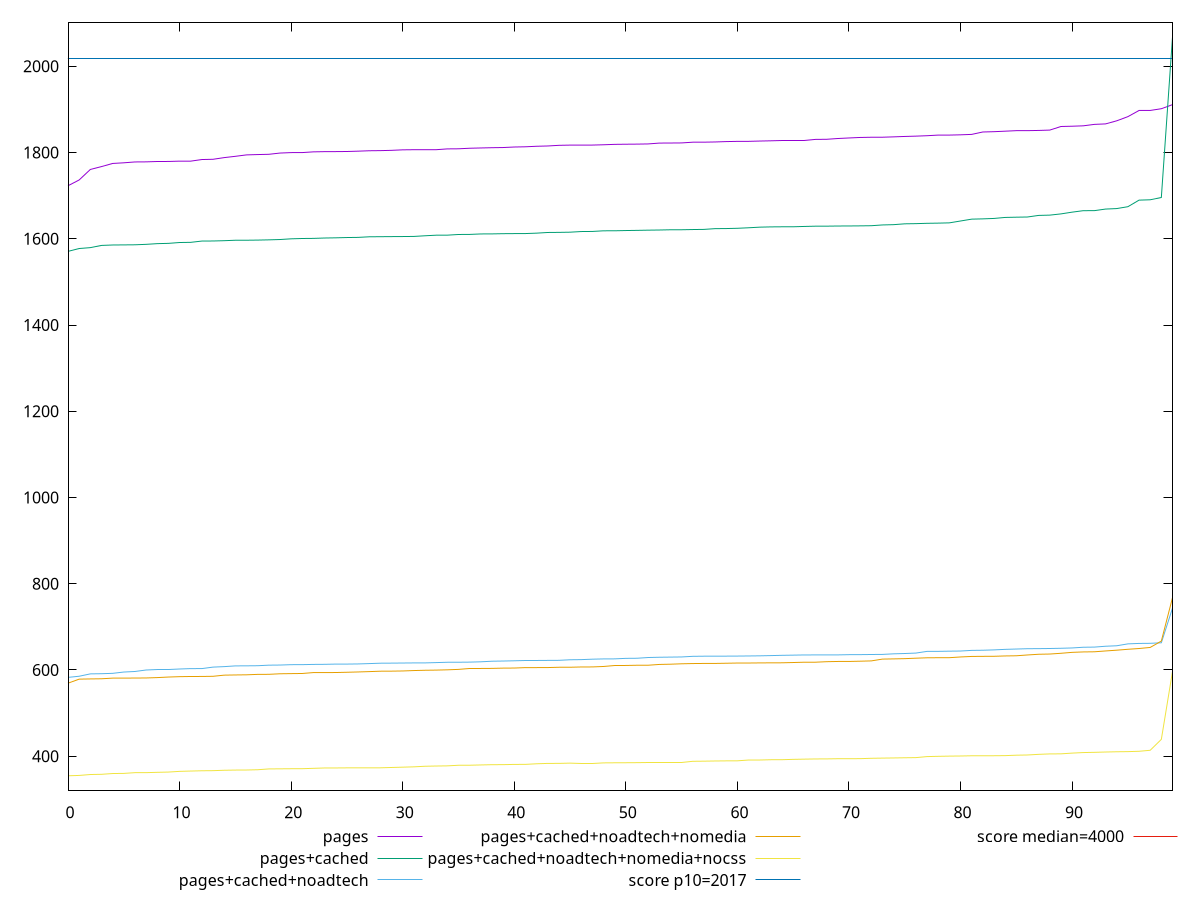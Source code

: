 reset

$pages <<EOF
0 1723.044000000001
1 1736.4240000000025
2 1760.804000000002
3 1767.4280000000028
4 1774.724000000005
5 1776.2200000000016
6 1778.2160000000026
7 1778.404000000002
8 1779.240000000003
9 1779.3360000000032
10 1780.076000000003
11 1780.0840000000019
12 1783.7960000000026
13 1784.3960000000036
14 1788.2600000000032
15 1791.268000000002
16 1794.5760000000018
17 1795.3400000000022
18 1795.944000000003
19 1798.8320000000033
20 1799.8800000000035
21 1799.9560000000033
22 1801.6120000000017
23 1802.1000000000024
24 1802.2040000000025
25 1802.4400000000019
26 1803.2160000000015
27 1804.1640000000018
28 1804.472000000002
29 1805.132000000003
30 1806.3040000000037
31 1806.6040000000025
32 1806.6120000000026
33 1806.6280000000024
34 1808.4920000000016
35 1808.7280000000014
36 1809.992
37 1810.6360000000016
38 1811.2400000000025
39 1811.6320000000007
40 1812.8480000000025
41 1813.3720000000026
42 1814.580000000003
43 1815.2480000000014
44 1816.748000000002
45 1817.2560000000049
46 1817.336000000002
47 1817.3520000000012
48 1818.0480000000011
49 1818.9920000000022
50 1819.3240000000026
51 1819.5600000000024
52 1820.0080000000016
53 1821.956000000003
54 1822.1040000000025
55 1822.336000000003
56 1824.0240000000017
57 1824.0560000000012
58 1824.5480000000023
59 1825.4360000000029
60 1825.936000000002
61 1825.9920000000036
62 1826.6920000000018
63 1827.2440000000033
64 1827.6320000000019
65 1827.640000000003
66 1828.0120000000015
67 1830.508000000003
68 1830.7720000000036
69 1832.568000000002
70 1833.828000000004
71 1835.0000000000036
72 1835.5000000000014
73 1835.5560000000012
74 1836.3760000000038
75 1837.3360000000023
76 1838.0760000000018
77 1839.0560000000005
78 1840.5000000000016
79 1840.512000000004
80 1841.1360000000032
81 1842.1240000000012
82 1847.704000000003
83 1848.4000000000021
84 1849.5680000000011
85 1850.7760000000014
86 1850.796000000002
87 1851.2800000000022
88 1852.112
89 1860.440000000002
90 1861.072000000002
91 1861.9840000000015
92 1865.3360000000014
93 1866.4560000000015
94 1873.616000000003
95 1883.2720000000006
96 1897.616000000003
97 1897.6640000000011
98 1901.6600000000037
99 1911.156000000001
EOF

$pagesCached <<EOF
0 1570.7960000000007
1 1577.4079999999985
2 1579.4600000000005
3 1584.600000000001
4 1585.5760000000002
5 1585.8119999999988
6 1586.0559999999996
7 1587.0920000000021
8 1588.724000000001
9 1589.356
10 1591.3400000000008
11 1591.7360000000008
12 1594.7079999999994
13 1594.876000000001
14 1595.5680000000004
15 1596.6040000000019
16 1596.6359999999986
17 1596.9519999999995
18 1597.5199999999995
19 1598.2719999999988
20 1599.92
21 1600.652
22 1600.9160000000031
23 1601.7760000000005
24 1602.228
25 1602.8800000000006
26 1603.2280000000003
27 1604.6120000000005
28 1604.8319999999999
29 1605.0440000000003
30 1605.204000000001
31 1605.4440000000009
32 1606.9759999999992
33 1608.3199999999988
34 1608.3880000000004
35 1609.9640000000002
36 1610.1159999999988
37 1611.2279999999994
38 1611.3400000000006
39 1611.8280000000002
40 1612.0280000000014
41 1612.112
42 1613.0560000000012
43 1614.6160000000007
44 1614.8560000000014
45 1615.2960000000007
46 1616.7880000000007
47 1617.008
48 1618.4880000000007
49 1618.5359999999996
50 1619.1040000000023
51 1619.4920000000004
52 1619.9840000000015
53 1620.340000000001
54 1620.899999999998
55 1620.9359999999995
56 1621.444
57 1621.7680000000012
58 1623.5079999999998
59 1623.7360000000008
60 1624.324
61 1625.5200000000002
62 1626.9560000000035
63 1627.58
64 1627.8040000000012
65 1627.8359999999993
66 1628.6119999999999
67 1629.2079999999994
68 1629.2600000000007
69 1629.6040000000007
70 1629.72
71 1629.9640000000009
72 1630.3079999999998
73 1632.08
74 1632.7439999999997
75 1634.6960000000013
76 1635.1159999999995
77 1635.8760000000025
78 1636.2960000000005
79 1636.9280000000008
80 1641.2520000000018
81 1645.5439999999994
82 1646.1880000000008
83 1647.1719999999991
84 1649.5000000000014
85 1650.071999999999
86 1650.5240000000013
87 1654.1920000000011
88 1654.8680000000002
89 1657.704000000001
90 1661.748
91 1665.1679999999988
92 1665.256000000001
93 1668.9240000000027
94 1670.0800000000004
95 1674.3880000000004
96 1689.628000000001
97 1690.4520000000002
98 1695.7800000000027
99 2067.8520000000026
EOF

$pagesCachedNoadtech <<EOF
0 582.7040000000002
1 585.3240000000004
2 590.8240000000005
3 591.2200000000004
4 592.0640000000004
5 595.0800000000004
6 596.3800000000001
7 599.7920000000006
8 600.9000000000002
9 600.9160000000003
10 602.1320000000002
11 603.0480000000003
12 603.0640000000004
13 606.5280000000005
14 607.6360000000005
15 609.3440000000006
16 609.4760000000003
17 609.7480000000003
18 611.0280000000005
19 611.2960000000006
20 612.1720000000006
21 612.2560000000003
22 612.7720000000004
23 612.9680000000003
24 613.5120000000004
25 613.5240000000002
26 613.8720000000003
27 614.6920000000007
28 615.5640000000006
29 615.7479999999998
30 615.9880000000002
31 616.2400000000004
32 616.2840000000006
33 616.9800000000006
34 617.7440000000006
35 617.8160000000005
36 618.0880000000006
37 618.816
38 620.1840000000002
39 620.6160000000002
40 621.1800000000004
41 621.8400000000004
42 621.8960000000008
43 622.0880000000004
44 622.2360000000004
45 623.5480000000005
46 623.8720000000004
47 624.8880000000005
48 625.5200000000001
49 625.6360000000005
50 626.8240000000002
51 627.0480000000003
52 628.7600000000007
53 629.3800000000007
54 629.7240000000003
55 630.0600000000007
56 631.5320000000005
57 631.8280000000004
58 631.9320000000006
59 631.9720000000003
60 632.1080000000005
61 632.3680000000008
62 632.6880000000009
63 633.2360000000011
64 633.8440000000007
65 634.272000000001
66 634.7240000000004
67 634.7760000000007
68 634.8000000000005
69 634.8520000000003
70 635.3760000000004
71 635.4800000000005
72 635.7720000000002
73 635.9840000000004
74 637.3200000000002
75 638.0400000000001
76 639.0760000000005
77 643.0040000000005
78 643.0600000000006
79 643.4960000000003
80 643.8120000000001
81 645.3080000000009
82 645.6360000000004
83 646.4480000000009
84 647.6800000000004
85 648.4520000000002
86 649.1960000000004
87 649.3800000000003
88 649.6760000000007
89 650.2040000000004
90 650.9440000000004
91 652.5880000000006
92 652.9360000000011
93 654.9160000000005
94 656.0360000000009
95 660.4120000000005
96 661.4360000000004
97 661.7040000000002
98 662.9400000000011
99 743.2760000000014
EOF

$pagesCachedNoadtechNomedia <<EOF
0 569.2320000000005
1 578.6080000000003
2 579.0920000000004
3 579.468
4 580.9600000000005
5 581.0080000000005
6 581.1480000000001
7 581.3360000000004
8 582.1960000000001
9 583.4760000000006
10 584.3480000000006
11 584.7680000000005
12 584.8280000000002
13 585.2120000000004
14 587.8680000000003
15 588.3160000000003
16 588.6560000000007
17 589.6560000000007
18 589.7800000000002
19 591.0600000000004
20 591.4200000000005
21 591.7240000000006
22 593.8360000000001
23 593.8519999999999
24 593.9560000000004
25 594.5640000000001
26 595.2680000000004
27 596.0720000000003
28 597.0120000000004
29 597.1560000000004
30 597.5640000000001
31 598.5320000000004
32 599.1959999999999
33 599.5800000000003
34 600.2400000000002
35 601.2360000000009
36 603.3400000000005
37 603.3560000000003
38 603.5480000000003
39 604.1600000000003
40 604.3440000000007
41 605.3600000000002
42 605.3760000000003
43 605.4720000000007
44 606.1680000000001
45 606.1920000000008
46 606.8400000000001
47 606.9400000000004
48 607.9880000000002
49 610.212000000001
50 610.3320000000004
51 610.8320000000004
52 610.8680000000003
53 612.7040000000003
54 613.2640000000006
55 614.2160000000005
56 614.7760000000003
57 615.0080000000005
58 615.0360000000004
59 615.4920000000002
60 615.9600000000005
61 615.984
62 616.2680000000001
63 616.4280000000007
64 616.5200000000008
65 617.1520000000007
66 617.8600000000008
67 617.8880000000001
68 619.0800000000005
69 619.6000000000007
70 619.6320000000004
71 620.22
72 620.9160000000004
73 625.0920000000006
74 625.5800000000007
75 626.1320000000001
76 627.2040000000005
77 628.1320000000004
78 628.3160000000003
79 628.3680000000004
80 630.0520000000005
81 631.2480000000007
82 631.4959999999999
83 631.6080000000005
84 632.4120000000003
85 632.8120000000007
86 634.6840000000002
87 636.3120000000007
88 636.8320000000007
89 638.5760000000006
90 640.7400000000007
91 641.7120000000004
92 642.0680000000004
93 643.9800000000005
94 645.7720000000007
95 647.8480000000002
96 649.6480000000001
97 652.1200000000006
98 666.9400000000004
99 767.6000000000003
EOF

$pagesCachedNoadtechNomediaNocss <<EOF
0 354.46799999999996
1 355.26400000000007
2 357.37199999999996
3 357.86799999999994
4 359.68000000000006
5 359.9800000000003
6 361.696
7 361.72400000000005
8 362.45599999999985
9 363.0760000000001
10 364.7159999999999
11 365.43999999999994
12 366.0919999999999
13 366.3360000000001
14 367.26400000000007
15 367.7
16 367.8479999999999
17 368.476
18 370.3639999999999
19 370.58399999999995
20 370.8199999999999
21 370.932
22 371.73599999999993
23 372.556
24 372.6119999999998
25 372.84399999999994
26 372.87600000000003
27 372.912
28 372.96000000000004
29 373.71200000000005
30 374.43600000000004
31 375.19600000000014
32 376.5559999999999
33 377.0960000000001
34 377.4639999999999
35 378.86000000000007
36 378.9360000000001
37 379.58799999999997
38 380.18399999999997
39 380.28
40 380.81600000000003
41 380.9
42 382.30800000000005
43 383.14400000000006
44 383.19999999999993
45 383.82000000000005
46 383.89599999999996
47 383.896
48 384.3799999999999
49 384.5920000000001
50 384.7079999999999
51 384.90000000000015
52 385.24800000000005
53 385.28800000000007
54 386.2839999999999
55 386.28400000000016
56 388.044
57 388.34
58 388.78000000000014
59 389.06799999999987
60 389.168
61 390.98799999999983
62 391.0400000000001
63 391.6879999999999
64 391.7680000000001
65 392.54400000000004
66 393.0440000000001
67 393.49600000000004
68 393.62400000000014
69 394.05600000000004
70 394.09599999999995
71 394.17600000000004
72 395.028
73 395.448
74 395.81599999999986
75 396.2400000000001
76 396.5880000000002
77 398.98399999999987
78 399.58800000000014
79 400.064
80 400.35200000000003
81 400.85600000000005
82 400.9440000000001
83 400.94800000000004
84 401.22400000000005
85 402.1920000000001
86 402.6879999999999
87 404.17600000000016
88 405.1719999999999
89 405.36
90 407.03599999999994
91 408.32
92 408.836
93 409.5640000000001
94 410.156
95 410.4800000000001
96 411.28000000000003
97 413.6039999999999
98 438.9279999999999
99 596.3600000000001
EOF

set key outside below
set xrange [0:99]
set yrange [320.2003199999999:2102.1196800000025]
set trange [320.2003199999999:2102.1196800000025]
set terminal svg size 640, 580 enhanced background rgb 'white'
set output "report_00018_2021-02-10T15-25-16.877Z/mainthread-work-breakdown/comparison/sorted/all_raw.svg"

plot $pages title "pages" with line, \
     $pagesCached title "pages+cached" with line, \
     $pagesCachedNoadtech title "pages+cached+noadtech" with line, \
     $pagesCachedNoadtechNomedia title "pages+cached+noadtech+nomedia" with line, \
     $pagesCachedNoadtechNomediaNocss title "pages+cached+noadtech+nomedia+nocss" with line, \
     2017 title "score p10=2017", \
     4000 title "score median=4000"

reset

